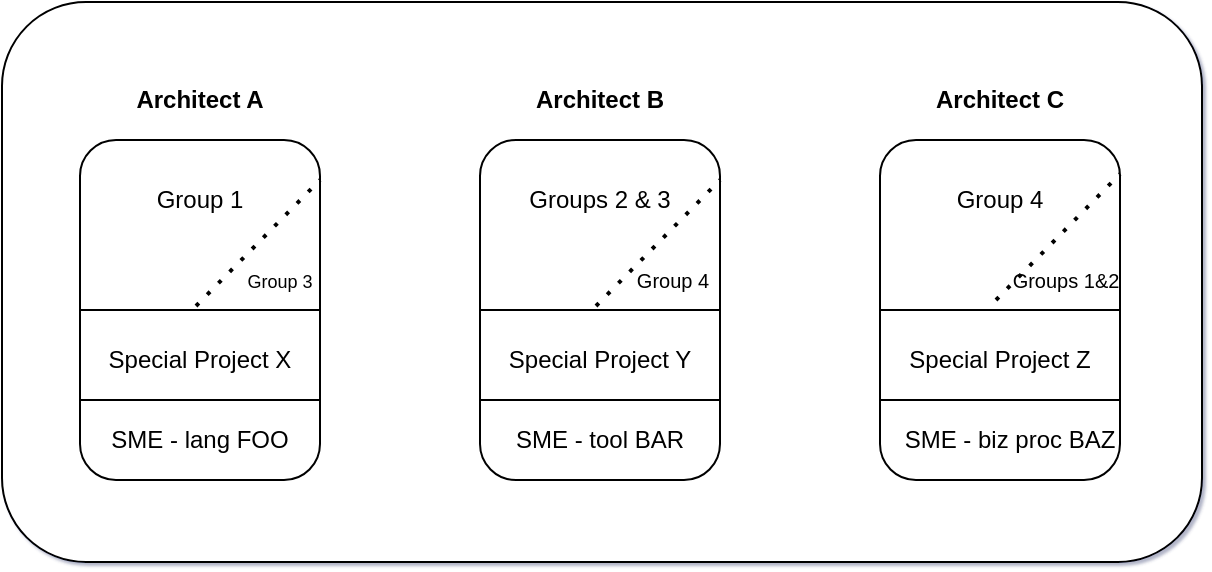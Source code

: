 <mxfile version="14.4.4" type="github" pages="2">
  <diagram id="1Dz7WOy2FfaXCJ-6_X1h" name="Architects POV">
    <mxGraphModel dx="1422" dy="705" grid="1" gridSize="10" guides="1" tooltips="1" connect="1" arrows="1" fold="1" page="1" pageScale="1" pageWidth="850" pageHeight="1100" math="0" shadow="1">
      <root>
        <mxCell id="0" />
        <mxCell id="1" parent="0" />
        <mxCell id="jqEREf1awNsov8pOS_E8-1" value="" style="rounded=1;whiteSpace=wrap;html=1;" vertex="1" parent="1">
          <mxGeometry x="120" y="40" width="600" height="280" as="geometry" />
        </mxCell>
        <mxCell id="tSf0u6BiJ-k97yLMqyBa-2" value="" style="whiteSpace=wrap;html=1;rounded=1;" parent="1" vertex="1">
          <mxGeometry x="159" y="109" width="120" height="170" as="geometry" />
        </mxCell>
        <mxCell id="tSf0u6BiJ-k97yLMqyBa-15" value="" style="endArrow=none;html=1;" parent="1" source="tSf0u6BiJ-k97yLMqyBa-2" edge="1">
          <mxGeometry width="50" height="50" relative="1" as="geometry">
            <mxPoint x="229" y="219" as="sourcePoint" />
            <mxPoint x="279" y="169" as="targetPoint" />
            <Array as="points">
              <mxPoint x="279" y="179" />
            </Array>
          </mxGeometry>
        </mxCell>
        <mxCell id="tSf0u6BiJ-k97yLMqyBa-16" value="" style="endArrow=none;html=1;entryX=1;entryY=0.5;entryDx=0;entryDy=0;exitX=0;exitY=0.5;exitDx=0;exitDy=0;" parent="1" source="tSf0u6BiJ-k97yLMqyBa-2" target="tSf0u6BiJ-k97yLMqyBa-2" edge="1">
          <mxGeometry width="50" height="50" relative="1" as="geometry">
            <mxPoint x="159" y="189" as="sourcePoint" />
            <mxPoint x="269" y="190" as="targetPoint" />
          </mxGeometry>
        </mxCell>
        <mxCell id="tSf0u6BiJ-k97yLMqyBa-17" value="" style="endArrow=none;html=1;entryX=1;entryY=0.5;entryDx=0;entryDy=0;exitX=0;exitY=0.5;exitDx=0;exitDy=0;" parent="1" edge="1">
          <mxGeometry width="50" height="50" relative="1" as="geometry">
            <mxPoint x="159" y="239" as="sourcePoint" />
            <mxPoint x="279" y="239" as="targetPoint" />
          </mxGeometry>
        </mxCell>
        <mxCell id="tSf0u6BiJ-k97yLMqyBa-18" value="" style="whiteSpace=wrap;html=1;rounded=1;" parent="1" vertex="1">
          <mxGeometry x="359" y="109" width="120" height="170" as="geometry" />
        </mxCell>
        <mxCell id="tSf0u6BiJ-k97yLMqyBa-19" value="" style="endArrow=none;html=1;entryX=1;entryY=0.5;entryDx=0;entryDy=0;exitX=0;exitY=0.5;exitDx=0;exitDy=0;" parent="1" source="tSf0u6BiJ-k97yLMqyBa-18" target="tSf0u6BiJ-k97yLMqyBa-18" edge="1">
          <mxGeometry width="50" height="50" relative="1" as="geometry">
            <mxPoint x="359" y="189" as="sourcePoint" />
            <mxPoint x="469" y="190" as="targetPoint" />
          </mxGeometry>
        </mxCell>
        <mxCell id="tSf0u6BiJ-k97yLMqyBa-20" value="" style="endArrow=none;html=1;entryX=1;entryY=0.5;entryDx=0;entryDy=0;exitX=0;exitY=0.5;exitDx=0;exitDy=0;" parent="1" edge="1">
          <mxGeometry width="50" height="50" relative="1" as="geometry">
            <mxPoint x="359" y="239" as="sourcePoint" />
            <mxPoint x="479" y="239" as="targetPoint" />
          </mxGeometry>
        </mxCell>
        <mxCell id="tSf0u6BiJ-k97yLMqyBa-21" value="" style="whiteSpace=wrap;html=1;rounded=1;" parent="1" vertex="1">
          <mxGeometry x="559" y="109" width="120" height="170" as="geometry" />
        </mxCell>
        <mxCell id="tSf0u6BiJ-k97yLMqyBa-22" value="" style="endArrow=none;html=1;entryX=1;entryY=0.5;entryDx=0;entryDy=0;exitX=0;exitY=0.5;exitDx=0;exitDy=0;" parent="1" source="tSf0u6BiJ-k97yLMqyBa-21" target="tSf0u6BiJ-k97yLMqyBa-21" edge="1">
          <mxGeometry width="50" height="50" relative="1" as="geometry">
            <mxPoint x="179" y="209" as="sourcePoint" />
            <mxPoint x="289" y="210" as="targetPoint" />
          </mxGeometry>
        </mxCell>
        <mxCell id="tSf0u6BiJ-k97yLMqyBa-23" value="" style="endArrow=none;html=1;entryX=1;entryY=0.5;entryDx=0;entryDy=0;exitX=0;exitY=0.5;exitDx=0;exitDy=0;" parent="1" edge="1">
          <mxGeometry width="50" height="50" relative="1" as="geometry">
            <mxPoint x="559" y="239" as="sourcePoint" />
            <mxPoint x="679" y="239" as="targetPoint" />
          </mxGeometry>
        </mxCell>
        <mxCell id="tSf0u6BiJ-k97yLMqyBa-27" value="&lt;b&gt;Architect A&lt;/b&gt;" style="text;html=1;strokeColor=none;fillColor=none;align=center;verticalAlign=middle;whiteSpace=wrap;rounded=1;" parent="1" vertex="1">
          <mxGeometry x="159" y="79" width="120" height="20" as="geometry" />
        </mxCell>
        <mxCell id="tSf0u6BiJ-k97yLMqyBa-28" value="&lt;b&gt;Architect B&lt;/b&gt;" style="text;html=1;strokeColor=none;fillColor=none;align=center;verticalAlign=middle;whiteSpace=wrap;rounded=1;" parent="1" vertex="1">
          <mxGeometry x="359" y="79" width="120" height="20" as="geometry" />
        </mxCell>
        <mxCell id="tSf0u6BiJ-k97yLMqyBa-29" value="&lt;b&gt;Architect C&lt;/b&gt;" style="text;html=1;strokeColor=none;fillColor=none;align=center;verticalAlign=middle;whiteSpace=wrap;rounded=1;" parent="1" vertex="1">
          <mxGeometry x="559" y="79" width="120" height="20" as="geometry" />
        </mxCell>
        <mxCell id="tSf0u6BiJ-k97yLMqyBa-33" value="" style="endArrow=none;dashed=1;html=1;dashPattern=1 3;strokeWidth=2;exitX=0;exitY=1;exitDx=0;exitDy=0;" parent="1" source="tSf0u6BiJ-k97yLMqyBa-39" edge="1">
          <mxGeometry width="50" height="50" relative="1" as="geometry">
            <mxPoint x="619" y="184" as="sourcePoint" />
            <mxPoint x="679" y="126" as="targetPoint" />
          </mxGeometry>
        </mxCell>
        <mxCell id="tSf0u6BiJ-k97yLMqyBa-34" value="Group 1" style="text;html=1;strokeColor=none;fillColor=none;align=center;verticalAlign=middle;whiteSpace=wrap;rounded=1;" parent="1" vertex="1">
          <mxGeometry x="189" y="129" width="60" height="20" as="geometry" />
        </mxCell>
        <mxCell id="tSf0u6BiJ-k97yLMqyBa-35" value="Groups 2 &amp;amp; 3" style="text;html=1;strokeColor=none;fillColor=none;align=center;verticalAlign=middle;whiteSpace=wrap;rounded=1;" parent="1" vertex="1">
          <mxGeometry x="379" y="129" width="80" height="20" as="geometry" />
        </mxCell>
        <mxCell id="tSf0u6BiJ-k97yLMqyBa-36" value="Group 4" style="text;html=1;strokeColor=none;fillColor=none;align=center;verticalAlign=middle;whiteSpace=wrap;rounded=1;" parent="1" vertex="1">
          <mxGeometry x="589" y="129" width="60" height="20" as="geometry" />
        </mxCell>
        <mxCell id="tSf0u6BiJ-k97yLMqyBa-37" value="&lt;font style=&quot;font-size: 9px&quot;&gt;Group 3&lt;/font&gt;" style="text;html=1;strokeColor=none;fillColor=none;align=center;verticalAlign=middle;whiteSpace=wrap;rounded=1;" parent="1" vertex="1">
          <mxGeometry x="239" y="169" width="40" height="20" as="geometry" />
        </mxCell>
        <mxCell id="tSf0u6BiJ-k97yLMqyBa-38" value="&lt;font size=&quot;1&quot;&gt;Group 4&lt;/font&gt;" style="text;html=1;strokeColor=none;fillColor=none;align=center;verticalAlign=middle;whiteSpace=wrap;rounded=1;" parent="1" vertex="1">
          <mxGeometry x="433" y="169" width="45" height="20" as="geometry" />
        </mxCell>
        <mxCell id="tSf0u6BiJ-k97yLMqyBa-39" value="&lt;font size=&quot;1&quot;&gt;Groups 1&amp;amp;2&lt;/font&gt;" style="text;html=1;strokeColor=none;fillColor=none;align=center;verticalAlign=middle;whiteSpace=wrap;rounded=1;" parent="1" vertex="1">
          <mxGeometry x="617" y="169" width="70" height="20" as="geometry" />
        </mxCell>
        <mxCell id="tSf0u6BiJ-k97yLMqyBa-41" value="" style="endArrow=none;dashed=1;html=1;dashPattern=1 3;strokeWidth=2;exitX=0;exitY=1;exitDx=0;exitDy=0;" parent="1" edge="1">
          <mxGeometry width="50" height="50" relative="1" as="geometry">
            <mxPoint x="417" y="192" as="sourcePoint" />
            <mxPoint x="479" y="129" as="targetPoint" />
          </mxGeometry>
        </mxCell>
        <mxCell id="tSf0u6BiJ-k97yLMqyBa-42" value="" style="endArrow=none;dashed=1;html=1;dashPattern=1 3;strokeWidth=2;exitX=0;exitY=1;exitDx=0;exitDy=0;" parent="1" edge="1">
          <mxGeometry width="50" height="50" relative="1" as="geometry">
            <mxPoint x="217" y="192" as="sourcePoint" />
            <mxPoint x="279" y="129" as="targetPoint" />
          </mxGeometry>
        </mxCell>
        <mxCell id="tSf0u6BiJ-k97yLMqyBa-45" value="Special Project X" style="text;html=1;strokeColor=none;fillColor=none;align=center;verticalAlign=middle;whiteSpace=wrap;rounded=1;" parent="1" vertex="1">
          <mxGeometry x="169" y="209" width="100" height="20" as="geometry" />
        </mxCell>
        <mxCell id="tSf0u6BiJ-k97yLMqyBa-47" value="Special Project Y" style="text;html=1;strokeColor=none;fillColor=none;align=center;verticalAlign=middle;whiteSpace=wrap;rounded=1;" parent="1" vertex="1">
          <mxGeometry x="369" y="209" width="100" height="20" as="geometry" />
        </mxCell>
        <mxCell id="tSf0u6BiJ-k97yLMqyBa-48" value="Special Project Z" style="text;html=1;strokeColor=none;fillColor=none;align=center;verticalAlign=middle;whiteSpace=wrap;rounded=1;" parent="1" vertex="1">
          <mxGeometry x="569" y="209" width="100" height="20" as="geometry" />
        </mxCell>
        <mxCell id="tSf0u6BiJ-k97yLMqyBa-52" value="SME - lang FOO" style="text;html=1;strokeColor=none;fillColor=none;align=center;verticalAlign=middle;whiteSpace=wrap;rounded=1;" parent="1" vertex="1">
          <mxGeometry x="169" y="249" width="100" height="20" as="geometry" />
        </mxCell>
        <mxCell id="tSf0u6BiJ-k97yLMqyBa-53" value="SME - tool BAR" style="text;html=1;strokeColor=none;fillColor=none;align=center;verticalAlign=middle;whiteSpace=wrap;rounded=1;" parent="1" vertex="1">
          <mxGeometry x="369" y="249" width="100" height="20" as="geometry" />
        </mxCell>
        <mxCell id="tSf0u6BiJ-k97yLMqyBa-54" value="SME - biz proc BAZ" style="text;html=1;strokeColor=none;fillColor=none;align=center;verticalAlign=middle;whiteSpace=wrap;rounded=1;" parent="1" vertex="1">
          <mxGeometry x="569" y="249" width="110" height="20" as="geometry" />
        </mxCell>
      </root>
    </mxGraphModel>
  </diagram>
  <diagram id="51hG3xZzr4p8CHMQl2Q2" name="Teams POV">
    <mxGraphModel dx="1822" dy="705" grid="1" gridSize="10" guides="1" tooltips="1" connect="1" arrows="1" fold="1" page="0" pageScale="1" pageWidth="850" pageHeight="1100" math="0" shadow="1">
      <root>
        <mxCell id="vm9dkruRYCmrjaV8t3G5-0" />
        <mxCell id="vm9dkruRYCmrjaV8t3G5-1" parent="vm9dkruRYCmrjaV8t3G5-0" />
        <mxCell id="q5DUZ9yVdE6GZPlgRjxh-1" value="" style="rounded=1;whiteSpace=wrap;html=1;shadow=1;" vertex="1" parent="vm9dkruRYCmrjaV8t3G5-1">
          <mxGeometry x="-40" width="920" height="600" as="geometry" />
        </mxCell>
        <mxCell id="vm9dkruRYCmrjaV8t3G5-2" value="" style="ellipse;whiteSpace=wrap;html=1;aspect=fixed;rounded=1;" parent="vm9dkruRYCmrjaV8t3G5-1" vertex="1">
          <mxGeometry x="94" y="240" width="120" height="120" as="geometry" />
        </mxCell>
        <mxCell id="vm9dkruRYCmrjaV8t3G5-3" value="" style="ellipse;whiteSpace=wrap;html=1;aspect=fixed;rounded=1;" parent="vm9dkruRYCmrjaV8t3G5-1" vertex="1">
          <mxGeometry x="294" y="240" width="120" height="120" as="geometry" />
        </mxCell>
        <mxCell id="vm9dkruRYCmrjaV8t3G5-4" value="" style="ellipse;whiteSpace=wrap;html=1;aspect=fixed;rounded=1;" parent="vm9dkruRYCmrjaV8t3G5-1" vertex="1">
          <mxGeometry x="494" y="240" width="120" height="120" as="geometry" />
        </mxCell>
        <mxCell id="vm9dkruRYCmrjaV8t3G5-5" value="" style="ellipse;whiteSpace=wrap;html=1;aspect=fixed;rounded=1;" parent="vm9dkruRYCmrjaV8t3G5-1" vertex="1">
          <mxGeometry x="694" y="240" width="120" height="120" as="geometry" />
        </mxCell>
        <mxCell id="vm9dkruRYCmrjaV8t3G5-6" value="&lt;b&gt;&lt;font style=&quot;font-size: 14px&quot;&gt;Group 1&lt;/font&gt;&lt;/b&gt;" style="text;html=1;strokeColor=none;fillColor=none;align=center;verticalAlign=middle;whiteSpace=wrap;rounded=1;" parent="vm9dkruRYCmrjaV8t3G5-1" vertex="1">
          <mxGeometry x="114" y="210" width="80" height="20" as="geometry" />
        </mxCell>
        <mxCell id="vm9dkruRYCmrjaV8t3G5-7" value="&lt;b&gt;&lt;font style=&quot;font-size: 14px&quot;&gt;Group 2&lt;/font&gt;&lt;/b&gt;" style="text;html=1;strokeColor=none;fillColor=none;align=center;verticalAlign=middle;whiteSpace=wrap;rounded=1;" parent="vm9dkruRYCmrjaV8t3G5-1" vertex="1">
          <mxGeometry x="314" y="210" width="80" height="20" as="geometry" />
        </mxCell>
        <mxCell id="vm9dkruRYCmrjaV8t3G5-8" value="&lt;b&gt;&lt;font style=&quot;font-size: 14px&quot;&gt;Group 3&lt;/font&gt;&lt;/b&gt;" style="text;html=1;strokeColor=none;fillColor=none;align=center;verticalAlign=middle;whiteSpace=wrap;rounded=1;" parent="vm9dkruRYCmrjaV8t3G5-1" vertex="1">
          <mxGeometry x="514" y="210" width="80" height="20" as="geometry" />
        </mxCell>
        <mxCell id="vm9dkruRYCmrjaV8t3G5-9" value="&lt;b&gt;&lt;font style=&quot;font-size: 14px&quot;&gt;Group 4&lt;/font&gt;&lt;/b&gt;" style="text;html=1;strokeColor=none;fillColor=none;align=center;verticalAlign=middle;whiteSpace=wrap;rounded=1;" parent="vm9dkruRYCmrjaV8t3G5-1" vertex="1">
          <mxGeometry x="714" y="210" width="80" height="20" as="geometry" />
        </mxCell>
        <mxCell id="Chb_cNh5jvk0SZhNKoE--0" value="&lt;font style=&quot;font-size: 14px&quot;&gt;Architect A&lt;/font&gt;" style="text;html=1;strokeColor=none;fillColor=none;align=center;verticalAlign=middle;whiteSpace=wrap;rounded=1;" parent="vm9dkruRYCmrjaV8t3G5-1" vertex="1">
          <mxGeometry x="114" y="270" width="80" height="40" as="geometry" />
        </mxCell>
        <mxCell id="Chb_cNh5jvk0SZhNKoE--1" value="&lt;font style=&quot;font-size: 14px&quot;&gt;Architect B&lt;/font&gt;" style="text;html=1;strokeColor=none;fillColor=none;align=center;verticalAlign=middle;whiteSpace=wrap;rounded=1;" parent="vm9dkruRYCmrjaV8t3G5-1" vertex="1">
          <mxGeometry x="314" y="270" width="80" height="40" as="geometry" />
        </mxCell>
        <mxCell id="Chb_cNh5jvk0SZhNKoE--2" value="&lt;font style=&quot;font-size: 14px&quot;&gt;Architect C&lt;/font&gt;" style="text;html=1;strokeColor=none;fillColor=none;align=center;verticalAlign=middle;whiteSpace=wrap;rounded=1;" parent="vm9dkruRYCmrjaV8t3G5-1" vertex="1">
          <mxGeometry x="514" y="270" width="80" height="40" as="geometry" />
        </mxCell>
        <mxCell id="Chb_cNh5jvk0SZhNKoE--3" value="&lt;font style=&quot;font-size: 14px&quot;&gt;Architect D&lt;/font&gt;" style="text;html=1;strokeColor=none;fillColor=none;align=center;verticalAlign=middle;whiteSpace=wrap;rounded=1;" parent="vm9dkruRYCmrjaV8t3G5-1" vertex="1">
          <mxGeometry x="714" y="270" width="80" height="40" as="geometry" />
        </mxCell>
        <mxCell id="Chb_cNh5jvk0SZhNKoE--4" value="&lt;font style=&quot;font-size: 10px&quot;&gt;(Architect C)&lt;/font&gt;" style="text;html=1;strokeColor=none;fillColor=none;align=center;verticalAlign=middle;whiteSpace=wrap;rounded=1;" parent="vm9dkruRYCmrjaV8t3G5-1" vertex="1">
          <mxGeometry x="114" y="300" width="80" height="40" as="geometry" />
        </mxCell>
        <mxCell id="Chb_cNh5jvk0SZhNKoE--5" value="&lt;font style=&quot;font-size: 10px&quot;&gt;(Architect C)&lt;/font&gt;" style="text;html=1;strokeColor=none;fillColor=none;align=center;verticalAlign=middle;whiteSpace=wrap;rounded=1;" parent="vm9dkruRYCmrjaV8t3G5-1" vertex="1">
          <mxGeometry x="314" y="300" width="80" height="40" as="geometry" />
        </mxCell>
        <mxCell id="Chb_cNh5jvk0SZhNKoE--6" value="&lt;font style=&quot;font-size: 10px&quot;&gt;(Architect A)&lt;/font&gt;" style="text;html=1;strokeColor=none;fillColor=none;align=center;verticalAlign=middle;whiteSpace=wrap;rounded=1;" parent="vm9dkruRYCmrjaV8t3G5-1" vertex="1">
          <mxGeometry x="514" y="300" width="80" height="40" as="geometry" />
        </mxCell>
        <mxCell id="Chb_cNh5jvk0SZhNKoE--7" value="&lt;font style=&quot;font-size: 10px&quot;&gt;(Architect B)&lt;/font&gt;" style="text;html=1;strokeColor=none;fillColor=none;align=center;verticalAlign=middle;whiteSpace=wrap;rounded=1;" parent="vm9dkruRYCmrjaV8t3G5-1" vertex="1">
          <mxGeometry x="714" y="295" width="80" height="50" as="geometry" />
        </mxCell>
        <mxCell id="maUdmF0B42aCXH4_RcYf-0" value="Business Process BAZ" style="whiteSpace=wrap;html=1;rounded=1;" parent="vm9dkruRYCmrjaV8t3G5-1" vertex="1">
          <mxGeometry x="180" y="100" width="134" height="60" as="geometry" />
        </mxCell>
        <mxCell id="maUdmF0B42aCXH4_RcYf-1" value="Tool BAR" style="whiteSpace=wrap;html=1;rounded=1;" parent="vm9dkruRYCmrjaV8t3G5-1" vertex="1">
          <mxGeometry x="394" y="100" width="120" height="60" as="geometry" />
        </mxCell>
        <mxCell id="maUdmF0B42aCXH4_RcYf-2" value="Language FOO" style="whiteSpace=wrap;html=1;rounded=1;" parent="vm9dkruRYCmrjaV8t3G5-1" vertex="1">
          <mxGeometry x="594" y="100" width="120" height="60" as="geometry" />
        </mxCell>
        <mxCell id="maUdmF0B42aCXH4_RcYf-4" value="" style="endArrow=none;html=1;entryX=0.75;entryY=1;entryDx=0;entryDy=0;exitX=0.1;exitY=0.183;exitDx=0;exitDy=0;exitPerimeter=0;" parent="vm9dkruRYCmrjaV8t3G5-1" source="vm9dkruRYCmrjaV8t3G5-3" target="maUdmF0B42aCXH4_RcYf-0" edge="1">
          <mxGeometry width="50" height="50" relative="1" as="geometry">
            <mxPoint x="274" y="220" as="sourcePoint" />
            <mxPoint x="324" y="170" as="targetPoint" />
          </mxGeometry>
        </mxCell>
        <mxCell id="maUdmF0B42aCXH4_RcYf-5" value="" style="endArrow=none;html=1;entryX=0.25;entryY=1;entryDx=0;entryDy=0;exitX=1;exitY=0;exitDx=0;exitDy=0;" parent="vm9dkruRYCmrjaV8t3G5-1" source="vm9dkruRYCmrjaV8t3G5-2" target="maUdmF0B42aCXH4_RcYf-0" edge="1">
          <mxGeometry width="50" height="50" relative="1" as="geometry">
            <mxPoint x="194" y="220" as="sourcePoint" />
            <mxPoint x="244" y="170" as="targetPoint" />
          </mxGeometry>
        </mxCell>
        <mxCell id="maUdmF0B42aCXH4_RcYf-6" value="" style="endArrow=none;html=1;exitX=1;exitY=0;exitDx=0;exitDy=0;entryX=0.5;entryY=1;entryDx=0;entryDy=0;" parent="vm9dkruRYCmrjaV8t3G5-1" source="vm9dkruRYCmrjaV8t3G5-3" target="maUdmF0B42aCXH4_RcYf-1" edge="1">
          <mxGeometry width="50" height="50" relative="1" as="geometry">
            <mxPoint x="434" y="250" as="sourcePoint" />
            <mxPoint x="484" y="200" as="targetPoint" />
          </mxGeometry>
        </mxCell>
        <mxCell id="maUdmF0B42aCXH4_RcYf-7" value="" style="endArrow=none;html=1;exitX=1;exitY=0.408;exitDx=0;exitDy=0;entryX=0;entryY=1;entryDx=0;entryDy=0;exitPerimeter=0;" parent="vm9dkruRYCmrjaV8t3G5-1" source="vm9dkruRYCmrjaV8t3G5-3" target="maUdmF0B42aCXH4_RcYf-2" edge="1">
          <mxGeometry width="50" height="50" relative="1" as="geometry">
            <mxPoint x="406.426" y="267.574" as="sourcePoint" />
            <mxPoint x="464" y="160" as="targetPoint" />
          </mxGeometry>
        </mxCell>
        <mxCell id="maUdmF0B42aCXH4_RcYf-8" value="" style="endArrow=none;html=1;exitX=1;exitY=0;exitDx=0;exitDy=0;entryX=0.325;entryY=1.033;entryDx=0;entryDy=0;entryPerimeter=0;" parent="vm9dkruRYCmrjaV8t3G5-1" source="vm9dkruRYCmrjaV8t3G5-4" target="maUdmF0B42aCXH4_RcYf-2" edge="1">
          <mxGeometry width="50" height="50" relative="1" as="geometry">
            <mxPoint x="584" y="250" as="sourcePoint" />
            <mxPoint x="634" y="200" as="targetPoint" />
          </mxGeometry>
        </mxCell>
        <mxCell id="maUdmF0B42aCXH4_RcYf-9" value="" style="endArrow=none;html=1;exitX=0;exitY=0;exitDx=0;exitDy=0;entryX=0.667;entryY=1.05;entryDx=0;entryDy=0;entryPerimeter=0;" parent="vm9dkruRYCmrjaV8t3G5-1" source="vm9dkruRYCmrjaV8t3G5-5" target="maUdmF0B42aCXH4_RcYf-2" edge="1">
          <mxGeometry width="50" height="50" relative="1" as="geometry">
            <mxPoint x="416.426" y="277.574" as="sourcePoint" />
            <mxPoint x="474" y="170" as="targetPoint" />
          </mxGeometry>
        </mxCell>
        <mxCell id="maUdmF0B42aCXH4_RcYf-10" value="&#xa;&#xa;&lt;span style=&quot;color: rgb(0, 0, 0); font-family: helvetica; font-size: 12px; font-style: normal; font-weight: 400; letter-spacing: normal; text-align: center; text-indent: 0px; text-transform: none; word-spacing: 0px; background-color: rgb(248, 249, 250); display: inline; float: none;&quot;&gt;Project X&lt;/span&gt;&#xa;&#xa;" style="whiteSpace=wrap;html=1;rounded=1;" parent="vm9dkruRYCmrjaV8t3G5-1" vertex="1">
          <mxGeometry x="194" y="440" width="120" height="60" as="geometry" />
        </mxCell>
        <mxCell id="maUdmF0B42aCXH4_RcYf-12" value="&lt;span style=&quot;color: rgb(0 , 0 , 0) ; font-family: &amp;#34;helvetica&amp;#34; ; font-size: 12px ; font-style: normal ; font-weight: 400 ; letter-spacing: normal ; text-align: center ; text-indent: 0px ; text-transform: none ; word-spacing: 0px ; background-color: rgb(248 , 249 , 250) ; display: inline ; float: none&quot;&gt;Project Y&lt;/span&gt;" style="whiteSpace=wrap;html=1;rounded=1;" parent="vm9dkruRYCmrjaV8t3G5-1" vertex="1">
          <mxGeometry x="394" y="440" width="120" height="60" as="geometry" />
        </mxCell>
        <mxCell id="maUdmF0B42aCXH4_RcYf-13" value="Project Z" style="whiteSpace=wrap;html=1;rounded=1;" parent="vm9dkruRYCmrjaV8t3G5-1" vertex="1">
          <mxGeometry x="594" y="440" width="120" height="60" as="geometry" />
        </mxCell>
        <mxCell id="maUdmF0B42aCXH4_RcYf-15" value="" style="endArrow=none;html=1;exitX=0.5;exitY=1;exitDx=0;exitDy=0;entryX=0.25;entryY=0;entryDx=0;entryDy=0;" parent="vm9dkruRYCmrjaV8t3G5-1" source="vm9dkruRYCmrjaV8t3G5-2" target="maUdmF0B42aCXH4_RcYf-10" edge="1">
          <mxGeometry width="50" height="50" relative="1" as="geometry">
            <mxPoint x="204" y="420" as="sourcePoint" />
            <mxPoint x="254" y="370" as="targetPoint" />
          </mxGeometry>
        </mxCell>
        <mxCell id="maUdmF0B42aCXH4_RcYf-18" value="" style="endArrow=none;html=1;entryX=0.5;entryY=1;entryDx=0;entryDy=0;exitX=0.75;exitY=0;exitDx=0;exitDy=0;" parent="vm9dkruRYCmrjaV8t3G5-1" source="maUdmF0B42aCXH4_RcYf-10" target="vm9dkruRYCmrjaV8t3G5-3" edge="1">
          <mxGeometry width="50" height="50" relative="1" as="geometry">
            <mxPoint x="304" y="420" as="sourcePoint" />
            <mxPoint x="354" y="370" as="targetPoint" />
          </mxGeometry>
        </mxCell>
        <mxCell id="maUdmF0B42aCXH4_RcYf-19" value="" style="endArrow=none;html=1;entryX=0.275;entryY=0.975;entryDx=0;entryDy=0;entryPerimeter=0;exitX=0.5;exitY=0;exitDx=0;exitDy=0;" parent="vm9dkruRYCmrjaV8t3G5-1" source="maUdmF0B42aCXH4_RcYf-12" target="vm9dkruRYCmrjaV8t3G5-4" edge="1">
          <mxGeometry width="50" height="50" relative="1" as="geometry">
            <mxPoint x="494" y="420" as="sourcePoint" />
            <mxPoint x="544" y="370" as="targetPoint" />
          </mxGeometry>
        </mxCell>
        <mxCell id="maUdmF0B42aCXH4_RcYf-20" value="" style="endArrow=none;html=1;entryX=0.275;entryY=0.975;entryDx=0;entryDy=0;entryPerimeter=0;exitX=0.5;exitY=0;exitDx=0;exitDy=0;" parent="vm9dkruRYCmrjaV8t3G5-1" source="maUdmF0B42aCXH4_RcYf-13" edge="1">
          <mxGeometry width="50" height="50" relative="1" as="geometry">
            <mxPoint x="504" y="440" as="sourcePoint" />
            <mxPoint x="577" y="357" as="targetPoint" />
          </mxGeometry>
        </mxCell>
        <mxCell id="maUdmF0B42aCXH4_RcYf-22" value="" style="endArrow=none;dashed=1;html=1;dashPattern=1 3;strokeWidth=2;" parent="vm9dkruRYCmrjaV8t3G5-1" edge="1">
          <mxGeometry width="50" height="50" relative="1" as="geometry">
            <mxPoint y="200" as="sourcePoint" />
            <mxPoint x="840" y="200" as="targetPoint" />
          </mxGeometry>
        </mxCell>
        <mxCell id="maUdmF0B42aCXH4_RcYf-23" value="" style="endArrow=none;dashed=1;html=1;dashPattern=1 3;strokeWidth=2;" parent="vm9dkruRYCmrjaV8t3G5-1" edge="1">
          <mxGeometry width="50" height="50" relative="1" as="geometry">
            <mxPoint y="400" as="sourcePoint" />
            <mxPoint x="840" y="400" as="targetPoint" />
          </mxGeometry>
        </mxCell>
        <mxCell id="maUdmF0B42aCXH4_RcYf-24" value="" style="endArrow=none;dashed=1;html=1;dashPattern=1 3;strokeWidth=2;" parent="vm9dkruRYCmrjaV8t3G5-1" edge="1">
          <mxGeometry width="50" height="50" relative="1" as="geometry">
            <mxPoint y="60" as="sourcePoint" />
            <mxPoint x="840" y="60" as="targetPoint" />
          </mxGeometry>
        </mxCell>
        <mxCell id="maUdmF0B42aCXH4_RcYf-25" value="" style="endArrow=none;dashed=1;html=1;dashPattern=1 3;strokeWidth=2;" parent="vm9dkruRYCmrjaV8t3G5-1" edge="1">
          <mxGeometry width="50" height="50" relative="1" as="geometry">
            <mxPoint y="530" as="sourcePoint" />
            <mxPoint x="840" y="530" as="targetPoint" />
          </mxGeometry>
        </mxCell>
        <mxCell id="maUdmF0B42aCXH4_RcYf-26" value="Text" style="text;html=1;strokeColor=none;fillColor=none;align=center;verticalAlign=middle;whiteSpace=wrap;rounded=1;" parent="vm9dkruRYCmrjaV8t3G5-1" vertex="1">
          <mxGeometry x="400" y="240" width="40" height="20" as="geometry" />
        </mxCell>
        <mxCell id="maUdmF0B42aCXH4_RcYf-27" value="Text" style="text;html=1;strokeColor=none;fillColor=none;align=center;verticalAlign=middle;whiteSpace=wrap;rounded=1;" parent="vm9dkruRYCmrjaV8t3G5-1" vertex="1">
          <mxGeometry x="400" y="240" width="40" height="20" as="geometry" />
        </mxCell>
        <mxCell id="maUdmF0B42aCXH4_RcYf-28" value="&lt;i&gt;Community of Practice&lt;/i&gt;" style="text;html=1;strokeColor=none;fillColor=none;align=center;verticalAlign=middle;whiteSpace=wrap;rounded=1;" parent="vm9dkruRYCmrjaV8t3G5-1" vertex="1">
          <mxGeometry x="25" y="120" width="40" height="20" as="geometry" />
        </mxCell>
        <mxCell id="maUdmF0B42aCXH4_RcYf-29" value="&lt;i&gt;Circle?&lt;br&gt;Lifecycle?&lt;br&gt;Chapter?&lt;br&gt;&lt;/i&gt;" style="text;html=1;strokeColor=none;fillColor=none;align=center;verticalAlign=middle;whiteSpace=wrap;rounded=1;" parent="vm9dkruRYCmrjaV8t3G5-1" vertex="1">
          <mxGeometry x="22.5" y="280" width="45" height="20" as="geometry" />
        </mxCell>
        <mxCell id="maUdmF0B42aCXH4_RcYf-30" value="&lt;i&gt;Innovation&lt;/i&gt;" style="text;html=1;strokeColor=none;fillColor=none;align=center;verticalAlign=middle;whiteSpace=wrap;rounded=1;" parent="vm9dkruRYCmrjaV8t3G5-1" vertex="1">
          <mxGeometry x="25" y="460" width="40" height="20" as="geometry" />
        </mxCell>
      </root>
    </mxGraphModel>
  </diagram>
</mxfile>
